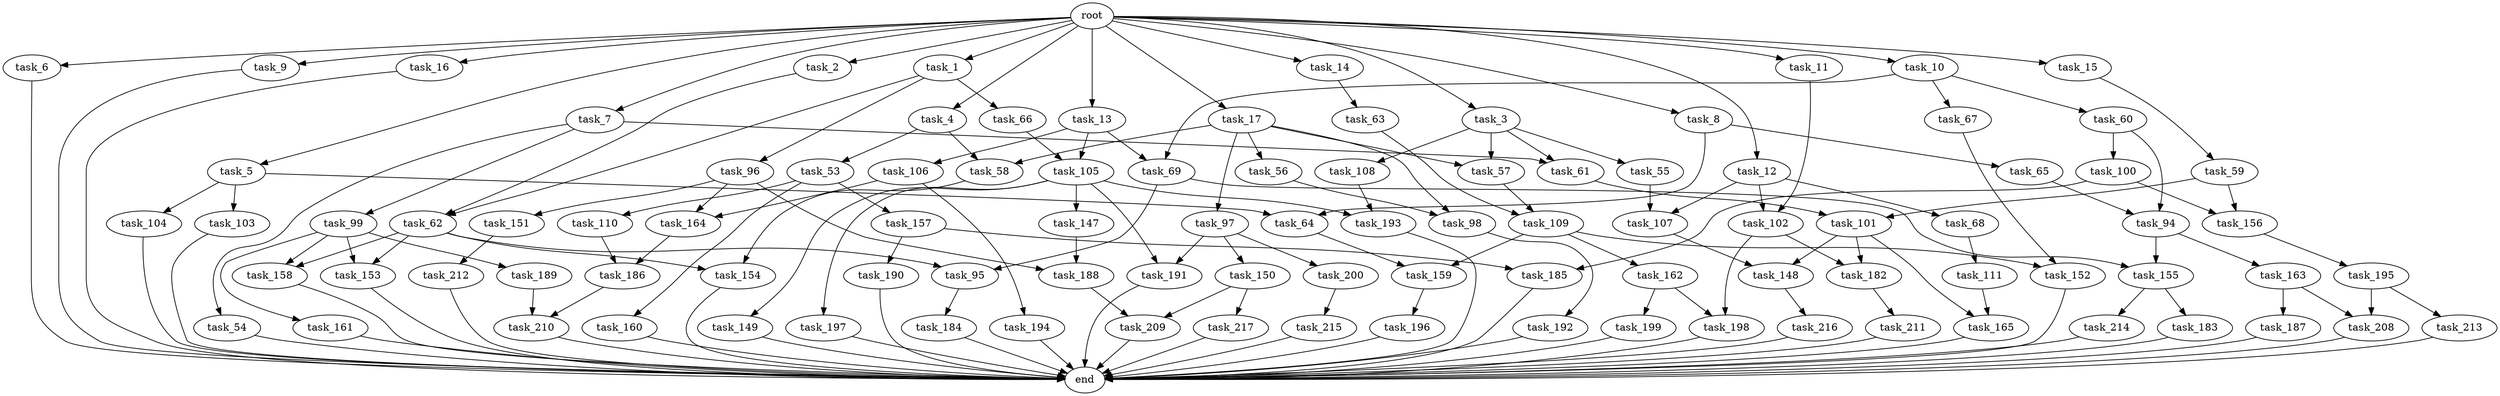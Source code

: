 digraph G {
  root [size="0.000000"];
  task_1 [size="2.048000"];
  task_2 [size="2.048000"];
  task_3 [size="2.048000"];
  task_4 [size="2.048000"];
  task_5 [size="2.048000"];
  task_6 [size="2.048000"];
  task_7 [size="2.048000"];
  task_8 [size="2.048000"];
  task_9 [size="2.048000"];
  task_10 [size="2.048000"];
  task_11 [size="2.048000"];
  task_12 [size="2.048000"];
  task_13 [size="2.048000"];
  task_14 [size="2.048000"];
  task_15 [size="2.048000"];
  task_16 [size="2.048000"];
  task_17 [size="2.048000"];
  task_53 [size="68719476.736000"];
  task_54 [size="1717986918.400000"];
  task_55 [size="274877906.944000"];
  task_56 [size="154618822.656000"];
  task_57 [size="429496729.600000"];
  task_58 [size="223338299.392000"];
  task_59 [size="274877906.944000"];
  task_60 [size="1717986918.400000"];
  task_61 [size="1992864825.344000"];
  task_62 [size="1460288880.640000"];
  task_63 [size="154618822.656000"];
  task_64 [size="429496729.600000"];
  task_65 [size="154618822.656000"];
  task_66 [size="1391569403.904000"];
  task_67 [size="1717986918.400000"];
  task_68 [size="1391569403.904000"];
  task_69 [size="2147483648.000000"];
  task_94 [size="223338299.392000"];
  task_95 [size="3109556322.304000"];
  task_96 [size="1391569403.904000"];
  task_97 [size="154618822.656000"];
  task_98 [size="309237645.312000"];
  task_99 [size="1717986918.400000"];
  task_100 [size="154618822.656000"];
  task_101 [size="498216206.336000"];
  task_102 [size="2233382993.920000"];
  task_103 [size="274877906.944000"];
  task_104 [size="274877906.944000"];
  task_105 [size="858993459.200000"];
  task_106 [size="429496729.600000"];
  task_107 [size="2010044694.528000"];
  task_108 [size="274877906.944000"];
  task_109 [size="1666447310.848000"];
  task_110 [size="841813590.016000"];
  task_111 [size="1391569403.904000"];
  task_147 [size="618475290.624000"];
  task_148 [size="2199023255.552000"];
  task_149 [size="618475290.624000"];
  task_150 [size="1099511627.776000"];
  task_151 [size="1717986918.400000"];
  task_152 [size="2559800508.416000"];
  task_153 [size="1666447310.848000"];
  task_154 [size="1460288880.640000"];
  task_155 [size="2817498546.176000"];
  task_156 [size="1821066133.504000"];
  task_157 [size="841813590.016000"];
  task_158 [size="1666447310.848000"];
  task_159 [size="3435973836.800000"];
  task_160 [size="841813590.016000"];
  task_161 [size="274877906.944000"];
  task_162 [size="1717986918.400000"];
  task_163 [size="1099511627.776000"];
  task_164 [size="2147483648.000000"];
  task_165 [size="1254130450.432000"];
  task_182 [size="1717986918.400000"];
  task_183 [size="1391569403.904000"];
  task_184 [size="429496729.600000"];
  task_185 [size="2010044694.528000"];
  task_186 [size="498216206.336000"];
  task_187 [size="154618822.656000"];
  task_188 [size="1992864825.344000"];
  task_189 [size="274877906.944000"];
  task_190 [size="618475290.624000"];
  task_191 [size="1717986918.400000"];
  task_192 [size="1391569403.904000"];
  task_193 [size="687194767.360000"];
  task_194 [size="429496729.600000"];
  task_195 [size="618475290.624000"];
  task_196 [size="1391569403.904000"];
  task_197 [size="618475290.624000"];
  task_198 [size="1460288880.640000"];
  task_199 [size="841813590.016000"];
  task_200 [size="1099511627.776000"];
  task_208 [size="1872605741.056000"];
  task_209 [size="1460288880.640000"];
  task_210 [size="2147483648.000000"];
  task_211 [size="1099511627.776000"];
  task_212 [size="429496729.600000"];
  task_213 [size="1717986918.400000"];
  task_214 [size="1391569403.904000"];
  task_215 [size="429496729.600000"];
  task_216 [size="1391569403.904000"];
  task_217 [size="841813590.016000"];
  end [size="0.000000"];

  root -> task_1 [size="1.000000"];
  root -> task_2 [size="1.000000"];
  root -> task_3 [size="1.000000"];
  root -> task_4 [size="1.000000"];
  root -> task_5 [size="1.000000"];
  root -> task_6 [size="1.000000"];
  root -> task_7 [size="1.000000"];
  root -> task_8 [size="1.000000"];
  root -> task_9 [size="1.000000"];
  root -> task_10 [size="1.000000"];
  root -> task_11 [size="1.000000"];
  root -> task_12 [size="1.000000"];
  root -> task_13 [size="1.000000"];
  root -> task_14 [size="1.000000"];
  root -> task_15 [size="1.000000"];
  root -> task_16 [size="1.000000"];
  root -> task_17 [size="1.000000"];
  task_1 -> task_62 [size="679477248.000000"];
  task_1 -> task_66 [size="679477248.000000"];
  task_1 -> task_96 [size="679477248.000000"];
  task_2 -> task_62 [size="33554432.000000"];
  task_3 -> task_55 [size="134217728.000000"];
  task_3 -> task_57 [size="134217728.000000"];
  task_3 -> task_61 [size="134217728.000000"];
  task_3 -> task_108 [size="134217728.000000"];
  task_4 -> task_53 [size="33554432.000000"];
  task_4 -> task_58 [size="33554432.000000"];
  task_5 -> task_64 [size="134217728.000000"];
  task_5 -> task_103 [size="134217728.000000"];
  task_5 -> task_104 [size="134217728.000000"];
  task_6 -> end [size="1.000000"];
  task_7 -> task_54 [size="838860800.000000"];
  task_7 -> task_61 [size="838860800.000000"];
  task_7 -> task_99 [size="838860800.000000"];
  task_8 -> task_64 [size="75497472.000000"];
  task_8 -> task_65 [size="75497472.000000"];
  task_9 -> end [size="1.000000"];
  task_10 -> task_60 [size="838860800.000000"];
  task_10 -> task_67 [size="838860800.000000"];
  task_10 -> task_69 [size="838860800.000000"];
  task_11 -> task_102 [size="411041792.000000"];
  task_12 -> task_68 [size="679477248.000000"];
  task_12 -> task_102 [size="679477248.000000"];
  task_12 -> task_107 [size="679477248.000000"];
  task_13 -> task_69 [size="209715200.000000"];
  task_13 -> task_105 [size="209715200.000000"];
  task_13 -> task_106 [size="209715200.000000"];
  task_14 -> task_63 [size="75497472.000000"];
  task_15 -> task_59 [size="134217728.000000"];
  task_16 -> end [size="1.000000"];
  task_17 -> task_56 [size="75497472.000000"];
  task_17 -> task_57 [size="75497472.000000"];
  task_17 -> task_58 [size="75497472.000000"];
  task_17 -> task_97 [size="75497472.000000"];
  task_17 -> task_98 [size="75497472.000000"];
  task_53 -> task_110 [size="411041792.000000"];
  task_53 -> task_157 [size="411041792.000000"];
  task_53 -> task_160 [size="411041792.000000"];
  task_54 -> end [size="1.000000"];
  task_55 -> task_107 [size="301989888.000000"];
  task_56 -> task_98 [size="75497472.000000"];
  task_57 -> task_109 [size="134217728.000000"];
  task_58 -> task_154 [size="33554432.000000"];
  task_59 -> task_101 [size="209715200.000000"];
  task_59 -> task_156 [size="209715200.000000"];
  task_60 -> task_94 [size="75497472.000000"];
  task_60 -> task_100 [size="75497472.000000"];
  task_61 -> task_101 [size="33554432.000000"];
  task_62 -> task_95 [size="679477248.000000"];
  task_62 -> task_153 [size="679477248.000000"];
  task_62 -> task_154 [size="679477248.000000"];
  task_62 -> task_158 [size="679477248.000000"];
  task_63 -> task_109 [size="679477248.000000"];
  task_64 -> task_159 [size="838860800.000000"];
  task_65 -> task_94 [size="33554432.000000"];
  task_66 -> task_105 [size="209715200.000000"];
  task_67 -> task_152 [size="411041792.000000"];
  task_68 -> task_111 [size="679477248.000000"];
  task_69 -> task_95 [size="838860800.000000"];
  task_69 -> task_155 [size="838860800.000000"];
  task_94 -> task_155 [size="536870912.000000"];
  task_94 -> task_163 [size="536870912.000000"];
  task_95 -> task_184 [size="209715200.000000"];
  task_96 -> task_151 [size="838860800.000000"];
  task_96 -> task_164 [size="838860800.000000"];
  task_96 -> task_188 [size="838860800.000000"];
  task_97 -> task_150 [size="536870912.000000"];
  task_97 -> task_191 [size="536870912.000000"];
  task_97 -> task_200 [size="536870912.000000"];
  task_98 -> task_192 [size="679477248.000000"];
  task_99 -> task_153 [size="134217728.000000"];
  task_99 -> task_158 [size="134217728.000000"];
  task_99 -> task_161 [size="134217728.000000"];
  task_99 -> task_189 [size="134217728.000000"];
  task_100 -> task_156 [size="679477248.000000"];
  task_100 -> task_185 [size="679477248.000000"];
  task_101 -> task_148 [size="536870912.000000"];
  task_101 -> task_165 [size="536870912.000000"];
  task_101 -> task_182 [size="536870912.000000"];
  task_102 -> task_182 [size="301989888.000000"];
  task_102 -> task_198 [size="301989888.000000"];
  task_103 -> end [size="1.000000"];
  task_104 -> end [size="1.000000"];
  task_105 -> task_147 [size="301989888.000000"];
  task_105 -> task_149 [size="301989888.000000"];
  task_105 -> task_191 [size="301989888.000000"];
  task_105 -> task_193 [size="301989888.000000"];
  task_105 -> task_197 [size="301989888.000000"];
  task_106 -> task_164 [size="209715200.000000"];
  task_106 -> task_194 [size="209715200.000000"];
  task_107 -> task_148 [size="536870912.000000"];
  task_108 -> task_193 [size="33554432.000000"];
  task_109 -> task_152 [size="838860800.000000"];
  task_109 -> task_159 [size="838860800.000000"];
  task_109 -> task_162 [size="838860800.000000"];
  task_110 -> task_186 [size="209715200.000000"];
  task_111 -> task_165 [size="75497472.000000"];
  task_147 -> task_188 [size="134217728.000000"];
  task_148 -> task_216 [size="679477248.000000"];
  task_149 -> end [size="1.000000"];
  task_150 -> task_209 [size="411041792.000000"];
  task_150 -> task_217 [size="411041792.000000"];
  task_151 -> task_212 [size="209715200.000000"];
  task_152 -> end [size="1.000000"];
  task_153 -> end [size="1.000000"];
  task_154 -> end [size="1.000000"];
  task_155 -> task_183 [size="679477248.000000"];
  task_155 -> task_214 [size="679477248.000000"];
  task_156 -> task_195 [size="301989888.000000"];
  task_157 -> task_185 [size="301989888.000000"];
  task_157 -> task_190 [size="301989888.000000"];
  task_158 -> end [size="1.000000"];
  task_159 -> task_196 [size="679477248.000000"];
  task_160 -> end [size="1.000000"];
  task_161 -> end [size="1.000000"];
  task_162 -> task_198 [size="411041792.000000"];
  task_162 -> task_199 [size="411041792.000000"];
  task_163 -> task_187 [size="75497472.000000"];
  task_163 -> task_208 [size="75497472.000000"];
  task_164 -> task_186 [size="33554432.000000"];
  task_165 -> end [size="1.000000"];
  task_182 -> task_211 [size="536870912.000000"];
  task_183 -> end [size="1.000000"];
  task_184 -> end [size="1.000000"];
  task_185 -> end [size="1.000000"];
  task_186 -> task_210 [size="209715200.000000"];
  task_187 -> end [size="1.000000"];
  task_188 -> task_209 [size="301989888.000000"];
  task_189 -> task_210 [size="838860800.000000"];
  task_190 -> end [size="1.000000"];
  task_191 -> end [size="1.000000"];
  task_192 -> end [size="1.000000"];
  task_193 -> end [size="1.000000"];
  task_194 -> end [size="1.000000"];
  task_195 -> task_208 [size="838860800.000000"];
  task_195 -> task_213 [size="838860800.000000"];
  task_196 -> end [size="1.000000"];
  task_197 -> end [size="1.000000"];
  task_198 -> end [size="1.000000"];
  task_199 -> end [size="1.000000"];
  task_200 -> task_215 [size="209715200.000000"];
  task_208 -> end [size="1.000000"];
  task_209 -> end [size="1.000000"];
  task_210 -> end [size="1.000000"];
  task_211 -> end [size="1.000000"];
  task_212 -> end [size="1.000000"];
  task_213 -> end [size="1.000000"];
  task_214 -> end [size="1.000000"];
  task_215 -> end [size="1.000000"];
  task_216 -> end [size="1.000000"];
  task_217 -> end [size="1.000000"];
}

